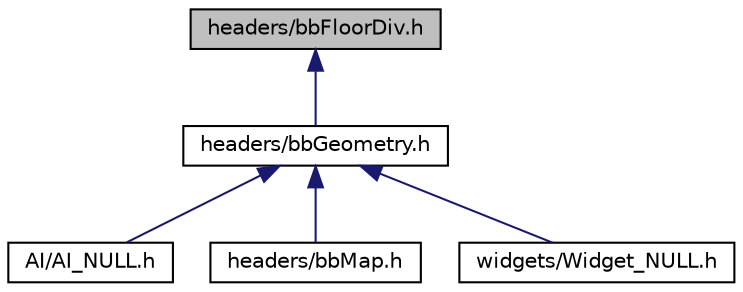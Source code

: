 digraph "headers/bbFloorDiv.h"
{
 // LATEX_PDF_SIZE
  edge [fontname="Helvetica",fontsize="10",labelfontname="Helvetica",labelfontsize="10"];
  node [fontname="Helvetica",fontsize="10",shape=record];
  Node1 [label="headers/bbFloorDiv.h",height=0.2,width=0.4,color="black", fillcolor="grey75", style="filled", fontcolor="black",tooltip="bbFloorDiv contains functions for integer division, rounding toward negative infinity."];
  Node1 -> Node2 [dir="back",color="midnightblue",fontsize="10",style="solid",fontname="Helvetica"];
  Node2 [label="headers/bbGeometry.h",height=0.2,width=0.4,color="black", fillcolor="white", style="filled",URL="$bbGeometry_8h.html",tooltip="This file describes data types and methods for dealing with 3d map coordinates and 2d screen coordina..."];
  Node2 -> Node3 [dir="back",color="midnightblue",fontsize="10",style="solid",fontname="Helvetica"];
  Node3 [label="AI/AI_NULL.h",height=0.2,width=0.4,color="black", fillcolor="white", style="filled",URL="$AI__NULL_8h.html",tooltip="The functions in this folder define the behavior of an object with class bbAI_FSM and type NULL."];
  Node2 -> Node4 [dir="back",color="midnightblue",fontsize="10",style="solid",fontname="Helvetica"];
  Node4 [label="headers/bbMap.h",height=0.2,width=0.4,color="black", fillcolor="white", style="filled",URL="$bbMap_8h.html",tooltip="bbMap stores all the game data pertaining to one map in the game. There should be enough data provide..."];
  Node2 -> Node5 [dir="back",color="midnightblue",fontsize="10",style="solid",fontname="Helvetica"];
  Node5 [label="widgets/Widget_NULL.h",height=0.2,width=0.4,color="black", fillcolor="white", style="filled",URL="$Widget__NULL_8h.html",tooltip="The functions in this folder define the behavior of an object with class bbWidget and type NULL."];
}
